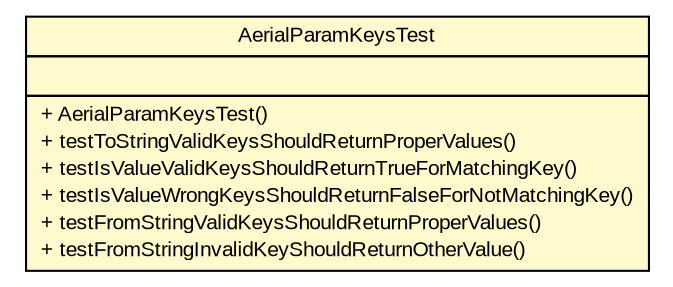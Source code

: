 #!/usr/local/bin/dot
#
# Class diagram 
# Generated by UMLGraph version R5_6 (http://www.umlgraph.org/)
#

digraph G {
	edge [fontname="arial",fontsize=10,labelfontname="arial",labelfontsize=10];
	node [fontname="arial",fontsize=10,shape=plaintext];
	nodesep=0.25;
	ranksep=0.5;
	// com.github.mkolisnyk.aerial.core.AerialParamKeysTest
	c532 [label=<<table title="com.github.mkolisnyk.aerial.core.AerialParamKeysTest" border="0" cellborder="1" cellspacing="0" cellpadding="2" port="p" bgcolor="lemonChiffon" href="./AerialParamKeysTest.html">
		<tr><td><table border="0" cellspacing="0" cellpadding="1">
<tr><td align="center" balign="center"> AerialParamKeysTest </td></tr>
		</table></td></tr>
		<tr><td><table border="0" cellspacing="0" cellpadding="1">
<tr><td align="left" balign="left">  </td></tr>
		</table></td></tr>
		<tr><td><table border="0" cellspacing="0" cellpadding="1">
<tr><td align="left" balign="left"> + AerialParamKeysTest() </td></tr>
<tr><td align="left" balign="left"> + testToStringValidKeysShouldReturnProperValues() </td></tr>
<tr><td align="left" balign="left"> + testIsValueValidKeysShouldReturnTrueForMatchingKey() </td></tr>
<tr><td align="left" balign="left"> + testIsValueWrongKeysShouldReturnFalseForNotMatchingKey() </td></tr>
<tr><td align="left" balign="left"> + testFromStringValidKeysShouldReturnProperValues() </td></tr>
<tr><td align="left" balign="left"> + testFromStringInvalidKeyShouldReturnOtherValue() </td></tr>
		</table></td></tr>
		</table>>, URL="./AerialParamKeysTest.html", fontname="arial", fontcolor="black", fontsize=10.0];
}

